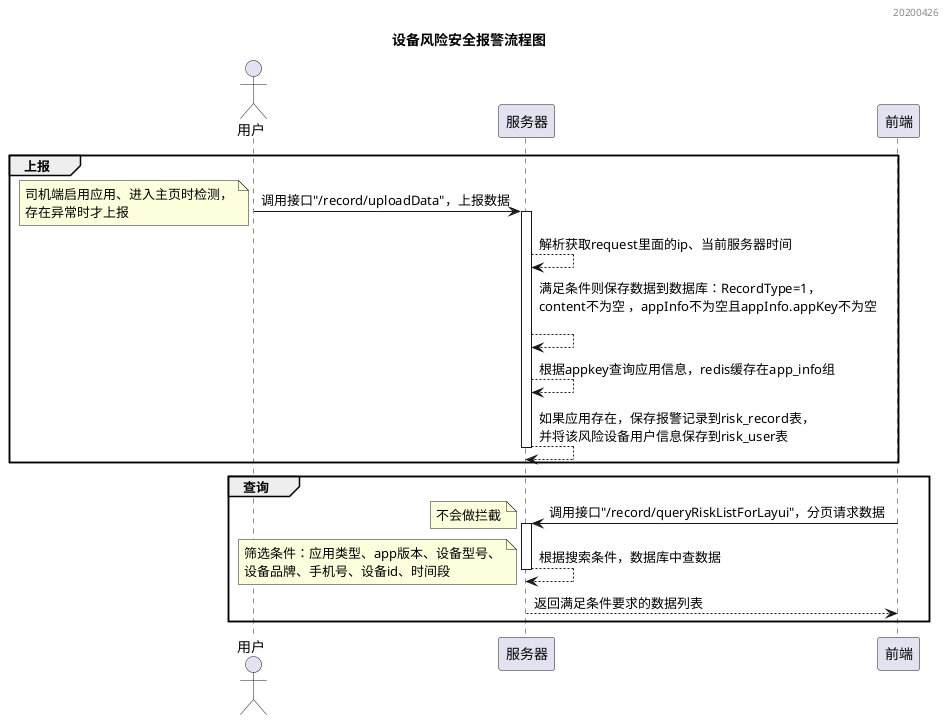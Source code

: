 @startuml

header 20200426

title 设备风险安全报警流程图

actor 用户
participant 服务器
participant 前端

group 上报
用户 -> 服务器 : 调用接口"/record/uploadData"，上报数据
note left : 司机端启用应用、进入主页时检测，\n存在异常时才上报
activate 服务器
服务器 --> 服务器 : 解析获取request里面的ip、当前服务器时间
服务器 --> 服务器 : 满足条件则保存数据到数据库：RecordType=1，\ncontent不为空 ，appInfo不为空且appInfo.appKey不为空\n
服务器 --> 服务器 : 根据appkey查询应用信息，redis缓存在app_info组
服务器 --> 服务器 : 如果应用存在，保存报警记录到risk_record表，\n并将该风险设备用户信息保存到risk_user表
deactivate 服务器
end

group 查询
前端 -> 服务器 : 调用接口"/record/queryRiskListForLayui"，分页请求数据
note left : 不会做拦截
activate 服务器
服务器 --> 服务器 : 根据搜索条件，数据库中查数据
note left : 筛选条件：应用类型、app版本、设备型号、\n设备品牌、手机号、设备id、时间段
deactivate 服务器
服务器 --> 前端 : 返回满足条件要求的数据列表

end

@enduml